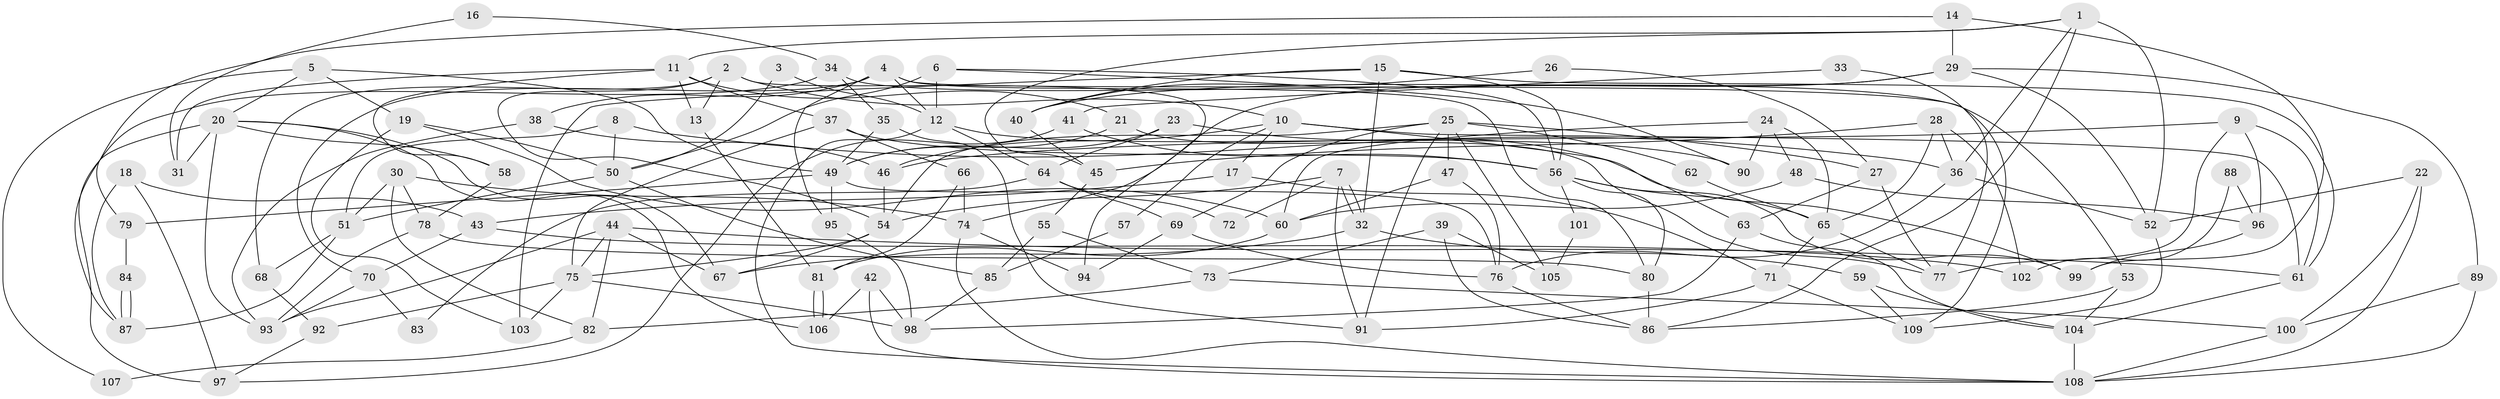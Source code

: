// Generated by graph-tools (version 1.1) at 2025/26/03/09/25 03:26:13]
// undirected, 109 vertices, 218 edges
graph export_dot {
graph [start="1"]
  node [color=gray90,style=filled];
  1;
  2;
  3;
  4;
  5;
  6;
  7;
  8;
  9;
  10;
  11;
  12;
  13;
  14;
  15;
  16;
  17;
  18;
  19;
  20;
  21;
  22;
  23;
  24;
  25;
  26;
  27;
  28;
  29;
  30;
  31;
  32;
  33;
  34;
  35;
  36;
  37;
  38;
  39;
  40;
  41;
  42;
  43;
  44;
  45;
  46;
  47;
  48;
  49;
  50;
  51;
  52;
  53;
  54;
  55;
  56;
  57;
  58;
  59;
  60;
  61;
  62;
  63;
  64;
  65;
  66;
  67;
  68;
  69;
  70;
  71;
  72;
  73;
  74;
  75;
  76;
  77;
  78;
  79;
  80;
  81;
  82;
  83;
  84;
  85;
  86;
  87;
  88;
  89;
  90;
  91;
  92;
  93;
  94;
  95;
  96;
  97;
  98;
  99;
  100;
  101;
  102;
  103;
  104;
  105;
  106;
  107;
  108;
  109;
  1 -- 86;
  1 -- 36;
  1 -- 11;
  1 -- 45;
  1 -- 52;
  2 -- 54;
  2 -- 13;
  2 -- 10;
  2 -- 68;
  2 -- 94;
  3 -- 12;
  3 -- 50;
  4 -- 70;
  4 -- 95;
  4 -- 12;
  4 -- 38;
  4 -- 80;
  4 -- 109;
  5 -- 49;
  5 -- 20;
  5 -- 19;
  5 -- 107;
  6 -- 56;
  6 -- 12;
  6 -- 50;
  6 -- 90;
  7 -- 32;
  7 -- 32;
  7 -- 54;
  7 -- 72;
  7 -- 91;
  8 -- 36;
  8 -- 51;
  8 -- 50;
  9 -- 77;
  9 -- 46;
  9 -- 61;
  9 -- 96;
  10 -- 61;
  10 -- 17;
  10 -- 46;
  10 -- 57;
  10 -- 63;
  11 -- 37;
  11 -- 13;
  11 -- 21;
  11 -- 31;
  11 -- 58;
  12 -- 108;
  12 -- 64;
  12 -- 90;
  13 -- 81;
  14 -- 29;
  14 -- 99;
  14 -- 79;
  15 -- 32;
  15 -- 61;
  15 -- 40;
  15 -- 56;
  15 -- 103;
  16 -- 34;
  16 -- 31;
  17 -- 71;
  17 -- 43;
  18 -- 87;
  18 -- 97;
  18 -- 43;
  19 -- 50;
  19 -- 60;
  19 -- 103;
  20 -- 93;
  20 -- 67;
  20 -- 31;
  20 -- 58;
  20 -- 97;
  20 -- 106;
  21 -- 49;
  21 -- 77;
  22 -- 52;
  22 -- 108;
  22 -- 100;
  23 -- 99;
  23 -- 64;
  23 -- 49;
  24 -- 60;
  24 -- 90;
  24 -- 48;
  24 -- 65;
  25 -- 47;
  25 -- 27;
  25 -- 54;
  25 -- 62;
  25 -- 69;
  25 -- 91;
  25 -- 105;
  26 -- 27;
  26 -- 40;
  27 -- 63;
  27 -- 77;
  28 -- 45;
  28 -- 65;
  28 -- 36;
  28 -- 102;
  29 -- 74;
  29 -- 52;
  29 -- 40;
  29 -- 89;
  30 -- 74;
  30 -- 78;
  30 -- 51;
  30 -- 82;
  32 -- 59;
  32 -- 67;
  33 -- 41;
  33 -- 77;
  34 -- 35;
  34 -- 87;
  34 -- 53;
  35 -- 49;
  35 -- 91;
  36 -- 52;
  36 -- 76;
  37 -- 75;
  37 -- 56;
  37 -- 66;
  38 -- 46;
  38 -- 93;
  39 -- 73;
  39 -- 86;
  39 -- 105;
  40 -- 45;
  41 -- 56;
  41 -- 97;
  42 -- 106;
  42 -- 98;
  42 -- 108;
  43 -- 70;
  43 -- 102;
  44 -- 61;
  44 -- 67;
  44 -- 75;
  44 -- 82;
  44 -- 93;
  45 -- 55;
  46 -- 54;
  47 -- 76;
  47 -- 60;
  48 -- 60;
  48 -- 96;
  49 -- 76;
  49 -- 79;
  49 -- 95;
  50 -- 51;
  50 -- 85;
  51 -- 68;
  51 -- 87;
  52 -- 109;
  53 -- 104;
  53 -- 86;
  54 -- 75;
  54 -- 67;
  55 -- 73;
  55 -- 85;
  56 -- 80;
  56 -- 65;
  56 -- 99;
  56 -- 101;
  57 -- 85;
  58 -- 78;
  59 -- 104;
  59 -- 109;
  60 -- 81;
  61 -- 104;
  62 -- 65;
  63 -- 98;
  63 -- 104;
  64 -- 69;
  64 -- 72;
  64 -- 83;
  65 -- 71;
  65 -- 77;
  66 -- 74;
  66 -- 81;
  68 -- 92;
  69 -- 76;
  69 -- 94;
  70 -- 93;
  70 -- 83;
  71 -- 91;
  71 -- 109;
  73 -- 82;
  73 -- 100;
  74 -- 94;
  74 -- 108;
  75 -- 103;
  75 -- 92;
  75 -- 98;
  76 -- 86;
  78 -- 93;
  78 -- 80;
  79 -- 84;
  80 -- 86;
  81 -- 106;
  81 -- 106;
  82 -- 107;
  84 -- 87;
  84 -- 87;
  85 -- 98;
  88 -- 96;
  88 -- 102;
  89 -- 100;
  89 -- 108;
  92 -- 97;
  95 -- 98;
  96 -- 99;
  100 -- 108;
  101 -- 105;
  104 -- 108;
}
